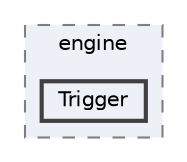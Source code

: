 digraph "techstorm/engine/Trigger"
{
 // LATEX_PDF_SIZE
  bgcolor="transparent";
  edge [fontname=Helvetica,fontsize=10,labelfontname=Helvetica,labelfontsize=10];
  node [fontname=Helvetica,fontsize=10,shape=box,height=0.2,width=0.4];
  compound=true
  subgraph clusterdir_f0215e67d3150ee964ca241625d804af {
    graph [ bgcolor="#edf0f7", pencolor="grey50", label="engine", fontname=Helvetica,fontsize=10 style="filled,dashed", URL="dir_f0215e67d3150ee964ca241625d804af.html",tooltip=""]
  dir_25f47b6bce665764c6d273e47374e245 [label="Trigger", fillcolor="#edf0f7", color="grey25", style="filled,bold", URL="dir_25f47b6bce665764c6d273e47374e245.html",tooltip=""];
  }
}
